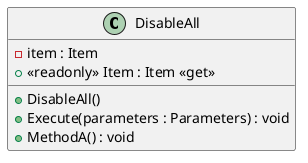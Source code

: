 @startuml DisableAll
class DisableAll  {
    - item : Item
    + <<readonly>> Item : Item <<get>>
    + DisableAll()
    + Execute(parameters : Parameters) : void
    + MethodA() : void
}
@enduml
